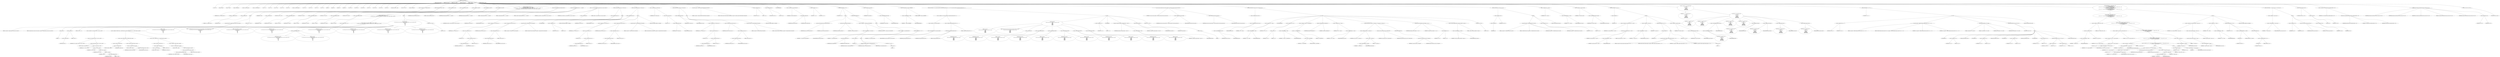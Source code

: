 digraph hostapd_notif_assoc {  
"1000131" [label = "(METHOD,hostapd_notif_assoc)" ]
"1000132" [label = "(PARAM,hostapd_data *hapd)" ]
"1000133" [label = "(PARAM,const u8 *addr)" ]
"1000134" [label = "(PARAM,const u8 *req_ies)" ]
"1000135" [label = "(PARAM,size_t req_ies_len)" ]
"1000136" [label = "(PARAM,int reassoc)" ]
"1000137" [label = "(BLOCK,,)" ]
"1000138" [label = "(LOCAL,v5: int)" ]
"1000139" [label = "(LOCAL,v6: sta_info *)" ]
"1000140" [label = "(LOCAL,v7: sta_info *)" ]
"1000141" [label = "(LOCAL,v8: hostapd_iface *)" ]
"1000142" [label = "(LOCAL,v9: wpa_state_machine *)" ]
"1000143" [label = "(LOCAL,v10: wpa_authenticator *)" ]
"1000144" [label = "(LOCAL,v11: int)" ]
"1000145" [label = "(LOCAL,v12: int)" ]
"1000146" [label = "(LOCAL,v13: bool)" ]
"1000147" [label = "(LOCAL,v14: u32)" ]
"1000148" [label = "(LOCAL,v15: int)" ]
"1000149" [label = "(LOCAL,v16: wpa_state_machine *)" ]
"1000150" [label = "(LOCAL,v19: u8 *)" ]
"1000151" [label = "(LOCAL,v20: u8 *)" ]
"1000152" [label = "(LOCAL,v21: int)" ]
"1000153" [label = "(LOCAL,v22: int)" ]
"1000154" [label = "(LOCAL,p: u8)" ]
"1000155" [label = "(LOCAL,pa: u8 *)" ]
"1000156" [label = "(LOCAL,pc: u8 *)" ]
"1000157" [label = "(LOCAL,pb: u8 *)" ]
"1000158" [label = "(LOCAL,ielen: u8)" ]
"1000159" [label = "(LOCAL,ielena: int)" ]
"1000160" [label = "(LOCAL,ielenb: int)" ]
"1000161" [label = "(LOCAL,res: u8)" ]
"1000162" [label = "(LOCAL,resa: char)" ]
"1000163" [label = "(LOCAL,resb: int)" ]
"1000164" [label = "(LOCAL,v33: u8)" ]
"1000165" [label = "(LOCAL,elems: ieee802_11_elems)" ]
"1000166" [label = "(LOCAL,buf: u8 [ 1064 ])" ]
"1000167" [label = "(LOCAL,v36: unsigned int)" ]
"1000168" [label = "(<operator>.assignment,v36 = __readgsdword(0x14u))" ]
"1000169" [label = "(IDENTIFIER,v36,v36 = __readgsdword(0x14u))" ]
"1000170" [label = "(__readgsdword,__readgsdword(0x14u))" ]
"1000171" [label = "(LITERAL,0x14u,__readgsdword(0x14u))" ]
"1000172" [label = "(CONTROL_STRUCTURE,if ( !addr ),if ( !addr ))" ]
"1000173" [label = "(<operator>.logicalNot,!addr)" ]
"1000174" [label = "(IDENTIFIER,addr,!addr)" ]
"1000175" [label = "(BLOCK,,)" ]
"1000176" [label = "(wpa_printf,wpa_printf(2, \"hostapd_notif_assoc: Skip event with no address\"))" ]
"1000177" [label = "(LITERAL,2,wpa_printf(2, \"hostapd_notif_assoc: Skip event with no address\"))" ]
"1000178" [label = "(LITERAL,\"hostapd_notif_assoc: Skip event with no address\",wpa_printf(2, \"hostapd_notif_assoc: Skip event with no address\"))" ]
"1000179" [label = "(RETURN,return -1;,return -1;)" ]
"1000180" [label = "(<operator>.minus,-1)" ]
"1000181" [label = "(LITERAL,1,-1)" ]
"1000182" [label = "(<operator>.assignment,p = *addr)" ]
"1000183" [label = "(IDENTIFIER,p,p = *addr)" ]
"1000184" [label = "(<operator>.indirection,*addr)" ]
"1000185" [label = "(IDENTIFIER,addr,p = *addr)" ]
"1000186" [label = "(<operator>.assignment,ielen = addr[2])" ]
"1000187" [label = "(IDENTIFIER,ielen,ielen = addr[2])" ]
"1000188" [label = "(<operator>.indirectIndexAccess,addr[2])" ]
"1000189" [label = "(IDENTIFIER,addr,ielen = addr[2])" ]
"1000190" [label = "(LITERAL,2,ielen = addr[2])" ]
"1000191" [label = "(<operator>.assignment,v5 = addr[3])" ]
"1000192" [label = "(IDENTIFIER,v5,v5 = addr[3])" ]
"1000193" [label = "(<operator>.indirectIndexAccess,addr[3])" ]
"1000194" [label = "(IDENTIFIER,addr,v5 = addr[3])" ]
"1000195" [label = "(LITERAL,3,v5 = addr[3])" ]
"1000196" [label = "(<operator>.assignment,res = addr[4])" ]
"1000197" [label = "(IDENTIFIER,res,res = addr[4])" ]
"1000198" [label = "(<operator>.indirectIndexAccess,addr[4])" ]
"1000199" [label = "(IDENTIFIER,addr,res = addr[4])" ]
"1000200" [label = "(LITERAL,4,res = addr[4])" ]
"1000201" [label = "(<operator>.assignment,v33 = addr[5])" ]
"1000202" [label = "(IDENTIFIER,v33,v33 = addr[5])" ]
"1000203" [label = "(<operator>.indirectIndexAccess,addr[5])" ]
"1000204" [label = "(IDENTIFIER,addr,v33 = addr[5])" ]
"1000205" [label = "(LITERAL,5,v33 = addr[5])" ]
"1000206" [label = "(CONTROL_STRUCTURE,if ( (*addr & 1) != 0\n    || !(v33 | (unsigned __int8)(res | v5 | ielen | p | addr[1]))\n    || *(_DWORD *)addr == *(_DWORD *)hapd->own_addr && *((_WORD *)addr + 2) == *(_WORD *)&hapd->own_addr[4] ),if ( (*addr & 1) != 0\n    || !(v33 | (unsigned __int8)(res | v5 | ielen | p | addr[1]))\n    || *(_DWORD *)addr == *(_DWORD *)hapd->own_addr && *((_WORD *)addr + 2) == *(_WORD *)&hapd->own_addr[4] ))" ]
"1000207" [label = "(<operator>.logicalOr,(*addr & 1) != 0\n    || !(v33 | (unsigned __int8)(res | v5 | ielen | p | addr[1]))\n    || *(_DWORD *)addr == *(_DWORD *)hapd->own_addr && *((_WORD *)addr + 2) == *(_WORD *)&hapd->own_addr[4])" ]
"1000208" [label = "(<operator>.notEquals,(*addr & 1) != 0)" ]
"1000209" [label = "(<operator>.and,*addr & 1)" ]
"1000210" [label = "(<operator>.indirection,*addr)" ]
"1000211" [label = "(IDENTIFIER,addr,*addr & 1)" ]
"1000212" [label = "(LITERAL,1,*addr & 1)" ]
"1000213" [label = "(LITERAL,0,(*addr & 1) != 0)" ]
"1000214" [label = "(<operator>.logicalOr,!(v33 | (unsigned __int8)(res | v5 | ielen | p | addr[1]))\n    || *(_DWORD *)addr == *(_DWORD *)hapd->own_addr && *((_WORD *)addr + 2) == *(_WORD *)&hapd->own_addr[4])" ]
"1000215" [label = "(<operator>.logicalNot,!(v33 | (unsigned __int8)(res | v5 | ielen | p | addr[1])))" ]
"1000216" [label = "(<operator>.or,v33 | (unsigned __int8)(res | v5 | ielen | p | addr[1]))" ]
"1000217" [label = "(IDENTIFIER,v33,v33 | (unsigned __int8)(res | v5 | ielen | p | addr[1]))" ]
"1000218" [label = "(<operator>.cast,(unsigned __int8)(res | v5 | ielen | p | addr[1]))" ]
"1000219" [label = "(UNKNOWN,unsigned __int8,unsigned __int8)" ]
"1000220" [label = "(<operator>.or,res | v5 | ielen | p | addr[1])" ]
"1000221" [label = "(IDENTIFIER,res,res | v5 | ielen | p | addr[1])" ]
"1000222" [label = "(<operator>.or,v5 | ielen | p | addr[1])" ]
"1000223" [label = "(IDENTIFIER,v5,v5 | ielen | p | addr[1])" ]
"1000224" [label = "(<operator>.or,ielen | p | addr[1])" ]
"1000225" [label = "(IDENTIFIER,ielen,ielen | p | addr[1])" ]
"1000226" [label = "(<operator>.or,p | addr[1])" ]
"1000227" [label = "(IDENTIFIER,p,p | addr[1])" ]
"1000228" [label = "(<operator>.indirectIndexAccess,addr[1])" ]
"1000229" [label = "(IDENTIFIER,addr,p | addr[1])" ]
"1000230" [label = "(LITERAL,1,p | addr[1])" ]
"1000231" [label = "(<operator>.logicalAnd,*(_DWORD *)addr == *(_DWORD *)hapd->own_addr && *((_WORD *)addr + 2) == *(_WORD *)&hapd->own_addr[4])" ]
"1000232" [label = "(<operator>.equals,*(_DWORD *)addr == *(_DWORD *)hapd->own_addr)" ]
"1000233" [label = "(<operator>.indirection,*(_DWORD *)addr)" ]
"1000234" [label = "(<operator>.cast,(_DWORD *)addr)" ]
"1000235" [label = "(UNKNOWN,_DWORD *,_DWORD *)" ]
"1000236" [label = "(IDENTIFIER,addr,(_DWORD *)addr)" ]
"1000237" [label = "(<operator>.indirection,*(_DWORD *)hapd->own_addr)" ]
"1000238" [label = "(<operator>.cast,(_DWORD *)hapd->own_addr)" ]
"1000239" [label = "(UNKNOWN,_DWORD *,_DWORD *)" ]
"1000240" [label = "(<operator>.indirectFieldAccess,hapd->own_addr)" ]
"1000241" [label = "(IDENTIFIER,hapd,(_DWORD *)hapd->own_addr)" ]
"1000242" [label = "(FIELD_IDENTIFIER,own_addr,own_addr)" ]
"1000243" [label = "(<operator>.equals,*((_WORD *)addr + 2) == *(_WORD *)&hapd->own_addr[4])" ]
"1000244" [label = "(<operator>.indirection,*((_WORD *)addr + 2))" ]
"1000245" [label = "(<operator>.addition,(_WORD *)addr + 2)" ]
"1000246" [label = "(<operator>.cast,(_WORD *)addr)" ]
"1000247" [label = "(UNKNOWN,_WORD *,_WORD *)" ]
"1000248" [label = "(IDENTIFIER,addr,(_WORD *)addr)" ]
"1000249" [label = "(LITERAL,2,(_WORD *)addr + 2)" ]
"1000250" [label = "(<operator>.indirection,*(_WORD *)&hapd->own_addr[4])" ]
"1000251" [label = "(<operator>.cast,(_WORD *)&hapd->own_addr[4])" ]
"1000252" [label = "(UNKNOWN,_WORD *,_WORD *)" ]
"1000253" [label = "(<operator>.addressOf,&hapd->own_addr[4])" ]
"1000254" [label = "(<operator>.indirectIndexAccess,hapd->own_addr[4])" ]
"1000255" [label = "(<operator>.indirectFieldAccess,hapd->own_addr)" ]
"1000256" [label = "(IDENTIFIER,hapd,(_WORD *)&hapd->own_addr[4])" ]
"1000257" [label = "(FIELD_IDENTIFIER,own_addr,own_addr)" ]
"1000258" [label = "(LITERAL,4,(_WORD *)&hapd->own_addr[4])" ]
"1000259" [label = "(BLOCK,,)" ]
"1000260" [label = "(wpa_printf,wpa_printf(\n      2,\n      \"%s: Invalid SA=%02x:%02x:%02x:%02x:%02x:%02x in received indication - ignore this indication silently\",\n      \"hostapd_notif_assoc\",\n      p,\n      addr[1],\n      ielen,\n      v5,\n      res,\n      v33))" ]
"1000261" [label = "(LITERAL,2,wpa_printf(\n      2,\n      \"%s: Invalid SA=%02x:%02x:%02x:%02x:%02x:%02x in received indication - ignore this indication silently\",\n      \"hostapd_notif_assoc\",\n      p,\n      addr[1],\n      ielen,\n      v5,\n      res,\n      v33))" ]
"1000262" [label = "(LITERAL,\"%s: Invalid SA=%02x:%02x:%02x:%02x:%02x:%02x in received indication - ignore this indication silently\",wpa_printf(\n      2,\n      \"%s: Invalid SA=%02x:%02x:%02x:%02x:%02x:%02x in received indication - ignore this indication silently\",\n      \"hostapd_notif_assoc\",\n      p,\n      addr[1],\n      ielen,\n      v5,\n      res,\n      v33))" ]
"1000263" [label = "(LITERAL,\"hostapd_notif_assoc\",wpa_printf(\n      2,\n      \"%s: Invalid SA=%02x:%02x:%02x:%02x:%02x:%02x in received indication - ignore this indication silently\",\n      \"hostapd_notif_assoc\",\n      p,\n      addr[1],\n      ielen,\n      v5,\n      res,\n      v33))" ]
"1000264" [label = "(IDENTIFIER,p,wpa_printf(\n      2,\n      \"%s: Invalid SA=%02x:%02x:%02x:%02x:%02x:%02x in received indication - ignore this indication silently\",\n      \"hostapd_notif_assoc\",\n      p,\n      addr[1],\n      ielen,\n      v5,\n      res,\n      v33))" ]
"1000265" [label = "(<operator>.indirectIndexAccess,addr[1])" ]
"1000266" [label = "(IDENTIFIER,addr,wpa_printf(\n      2,\n      \"%s: Invalid SA=%02x:%02x:%02x:%02x:%02x:%02x in received indication - ignore this indication silently\",\n      \"hostapd_notif_assoc\",\n      p,\n      addr[1],\n      ielen,\n      v5,\n      res,\n      v33))" ]
"1000267" [label = "(LITERAL,1,wpa_printf(\n      2,\n      \"%s: Invalid SA=%02x:%02x:%02x:%02x:%02x:%02x in received indication - ignore this indication silently\",\n      \"hostapd_notif_assoc\",\n      p,\n      addr[1],\n      ielen,\n      v5,\n      res,\n      v33))" ]
"1000268" [label = "(IDENTIFIER,ielen,wpa_printf(\n      2,\n      \"%s: Invalid SA=%02x:%02x:%02x:%02x:%02x:%02x in received indication - ignore this indication silently\",\n      \"hostapd_notif_assoc\",\n      p,\n      addr[1],\n      ielen,\n      v5,\n      res,\n      v33))" ]
"1000269" [label = "(IDENTIFIER,v5,wpa_printf(\n      2,\n      \"%s: Invalid SA=%02x:%02x:%02x:%02x:%02x:%02x in received indication - ignore this indication silently\",\n      \"hostapd_notif_assoc\",\n      p,\n      addr[1],\n      ielen,\n      v5,\n      res,\n      v33))" ]
"1000270" [label = "(IDENTIFIER,res,wpa_printf(\n      2,\n      \"%s: Invalid SA=%02x:%02x:%02x:%02x:%02x:%02x in received indication - ignore this indication silently\",\n      \"hostapd_notif_assoc\",\n      p,\n      addr[1],\n      ielen,\n      v5,\n      res,\n      v33))" ]
"1000271" [label = "(IDENTIFIER,v33,wpa_printf(\n      2,\n      \"%s: Invalid SA=%02x:%02x:%02x:%02x:%02x:%02x in received indication - ignore this indication silently\",\n      \"hostapd_notif_assoc\",\n      p,\n      addr[1],\n      ielen,\n      v5,\n      res,\n      v33))" ]
"1000272" [label = "(RETURN,return 0;,return 0;)" ]
"1000273" [label = "(LITERAL,0,return 0;)" ]
"1000274" [label = "(random_add_randomness,random_add_randomness(addr, 6u))" ]
"1000275" [label = "(IDENTIFIER,addr,random_add_randomness(addr, 6u))" ]
"1000276" [label = "(LITERAL,6u,random_add_randomness(addr, 6u))" ]
"1000277" [label = "(hostapd_logger,hostapd_logger(hapd, addr, 1u, 2, \"associated\"))" ]
"1000278" [label = "(IDENTIFIER,hapd,hostapd_logger(hapd, addr, 1u, 2, \"associated\"))" ]
"1000279" [label = "(IDENTIFIER,addr,hostapd_logger(hapd, addr, 1u, 2, \"associated\"))" ]
"1000280" [label = "(LITERAL,1u,hostapd_logger(hapd, addr, 1u, 2, \"associated\"))" ]
"1000281" [label = "(LITERAL,2,hostapd_logger(hapd, addr, 1u, 2, \"associated\"))" ]
"1000282" [label = "(LITERAL,\"associated\",hostapd_logger(hapd, addr, 1u, 2, \"associated\"))" ]
"1000283" [label = "(ieee802_11_parse_elems,ieee802_11_parse_elems(req_ies, req_ies_len, &elems, 0))" ]
"1000284" [label = "(IDENTIFIER,req_ies,ieee802_11_parse_elems(req_ies, req_ies_len, &elems, 0))" ]
"1000285" [label = "(IDENTIFIER,req_ies_len,ieee802_11_parse_elems(req_ies, req_ies_len, &elems, 0))" ]
"1000286" [label = "(<operator>.addressOf,&elems)" ]
"1000287" [label = "(IDENTIFIER,elems,ieee802_11_parse_elems(req_ies, req_ies_len, &elems, 0))" ]
"1000288" [label = "(LITERAL,0,ieee802_11_parse_elems(req_ies, req_ies_len, &elems, 0))" ]
"1000289" [label = "(CONTROL_STRUCTURE,if ( elems.wps_ie ),if ( elems.wps_ie ))" ]
"1000290" [label = "(<operator>.fieldAccess,elems.wps_ie)" ]
"1000291" [label = "(IDENTIFIER,elems,if ( elems.wps_ie ))" ]
"1000292" [label = "(FIELD_IDENTIFIER,wps_ie,wps_ie)" ]
"1000293" [label = "(BLOCK,,)" ]
"1000294" [label = "(<operator>.assignment,pa = (u8 *)(elems.wps_ie - 2))" ]
"1000295" [label = "(IDENTIFIER,pa,pa = (u8 *)(elems.wps_ie - 2))" ]
"1000296" [label = "(<operator>.cast,(u8 *)(elems.wps_ie - 2))" ]
"1000297" [label = "(UNKNOWN,u8 *,u8 *)" ]
"1000298" [label = "(<operator>.subtraction,elems.wps_ie - 2)" ]
"1000299" [label = "(<operator>.fieldAccess,elems.wps_ie)" ]
"1000300" [label = "(IDENTIFIER,elems,elems.wps_ie - 2)" ]
"1000301" [label = "(FIELD_IDENTIFIER,wps_ie,wps_ie)" ]
"1000302" [label = "(LITERAL,2,elems.wps_ie - 2)" ]
"1000303" [label = "(<operator>.assignment,ielena = elems.wps_ie_len + 2)" ]
"1000304" [label = "(IDENTIFIER,ielena,ielena = elems.wps_ie_len + 2)" ]
"1000305" [label = "(<operator>.addition,elems.wps_ie_len + 2)" ]
"1000306" [label = "(<operator>.fieldAccess,elems.wps_ie_len)" ]
"1000307" [label = "(IDENTIFIER,elems,elems.wps_ie_len + 2)" ]
"1000308" [label = "(FIELD_IDENTIFIER,wps_ie_len,wps_ie_len)" ]
"1000309" [label = "(LITERAL,2,elems.wps_ie_len + 2)" ]
"1000310" [label = "(wpa_printf,wpa_printf(2, \"STA included WPS IE in (Re)AssocReq\"))" ]
"1000311" [label = "(LITERAL,2,wpa_printf(2, \"STA included WPS IE in (Re)AssocReq\"))" ]
"1000312" [label = "(LITERAL,\"STA included WPS IE in (Re)AssocReq\",wpa_printf(2, \"STA included WPS IE in (Re)AssocReq\"))" ]
"1000313" [label = "(JUMP_TARGET,LABEL_7)" ]
"1000314" [label = "(<operator>.assignment,resa = 0)" ]
"1000315" [label = "(IDENTIFIER,resa,resa = 0)" ]
"1000316" [label = "(LITERAL,0,resa = 0)" ]
"1000317" [label = "(CONTROL_STRUCTURE,goto LABEL_8;,goto LABEL_8;)" ]
"1000318" [label = "(CONTROL_STRUCTURE,if ( elems.rsn_ie ),if ( elems.rsn_ie ))" ]
"1000319" [label = "(<operator>.fieldAccess,elems.rsn_ie)" ]
"1000320" [label = "(IDENTIFIER,elems,if ( elems.rsn_ie ))" ]
"1000321" [label = "(FIELD_IDENTIFIER,rsn_ie,rsn_ie)" ]
"1000322" [label = "(BLOCK,,)" ]
"1000323" [label = "(<operator>.assignment,pa = (u8 *)(elems.rsn_ie - 2))" ]
"1000324" [label = "(IDENTIFIER,pa,pa = (u8 *)(elems.rsn_ie - 2))" ]
"1000325" [label = "(<operator>.cast,(u8 *)(elems.rsn_ie - 2))" ]
"1000326" [label = "(UNKNOWN,u8 *,u8 *)" ]
"1000327" [label = "(<operator>.subtraction,elems.rsn_ie - 2)" ]
"1000328" [label = "(<operator>.fieldAccess,elems.rsn_ie)" ]
"1000329" [label = "(IDENTIFIER,elems,elems.rsn_ie - 2)" ]
"1000330" [label = "(FIELD_IDENTIFIER,rsn_ie,rsn_ie)" ]
"1000331" [label = "(LITERAL,2,elems.rsn_ie - 2)" ]
"1000332" [label = "(<operator>.assignment,ielena = elems.rsn_ie_len + 2)" ]
"1000333" [label = "(IDENTIFIER,ielena,ielena = elems.rsn_ie_len + 2)" ]
"1000334" [label = "(<operator>.addition,elems.rsn_ie_len + 2)" ]
"1000335" [label = "(<operator>.fieldAccess,elems.rsn_ie_len)" ]
"1000336" [label = "(IDENTIFIER,elems,elems.rsn_ie_len + 2)" ]
"1000337" [label = "(FIELD_IDENTIFIER,rsn_ie_len,rsn_ie_len)" ]
"1000338" [label = "(LITERAL,2,elems.rsn_ie_len + 2)" ]
"1000339" [label = "(wpa_printf,wpa_printf(2, \"STA included RSN IE in (Re)AssocReq\"))" ]
"1000340" [label = "(LITERAL,2,wpa_printf(2, \"STA included RSN IE in (Re)AssocReq\"))" ]
"1000341" [label = "(LITERAL,\"STA included RSN IE in (Re)AssocReq\",wpa_printf(2, \"STA included RSN IE in (Re)AssocReq\"))" ]
"1000342" [label = "(CONTROL_STRUCTURE,goto LABEL_7;,goto LABEL_7;)" ]
"1000343" [label = "(<operator>.assignment,pa = (u8 *)elems.wpa_ie)" ]
"1000344" [label = "(IDENTIFIER,pa,pa = (u8 *)elems.wpa_ie)" ]
"1000345" [label = "(<operator>.cast,(u8 *)elems.wpa_ie)" ]
"1000346" [label = "(UNKNOWN,u8 *,u8 *)" ]
"1000347" [label = "(<operator>.fieldAccess,elems.wpa_ie)" ]
"1000348" [label = "(IDENTIFIER,elems,(u8 *)elems.wpa_ie)" ]
"1000349" [label = "(FIELD_IDENTIFIER,wpa_ie,wpa_ie)" ]
"1000350" [label = "(CONTROL_STRUCTURE,if ( elems.wpa_ie ),if ( elems.wpa_ie ))" ]
"1000351" [label = "(<operator>.fieldAccess,elems.wpa_ie)" ]
"1000352" [label = "(IDENTIFIER,elems,if ( elems.wpa_ie ))" ]
"1000353" [label = "(FIELD_IDENTIFIER,wpa_ie,wpa_ie)" ]
"1000354" [label = "(BLOCK,,)" ]
"1000355" [label = "(<operator>.assignment,pa = (u8 *)(elems.wpa_ie - 2))" ]
"1000356" [label = "(IDENTIFIER,pa,pa = (u8 *)(elems.wpa_ie - 2))" ]
"1000357" [label = "(<operator>.cast,(u8 *)(elems.wpa_ie - 2))" ]
"1000358" [label = "(UNKNOWN,u8 *,u8 *)" ]
"1000359" [label = "(<operator>.subtraction,elems.wpa_ie - 2)" ]
"1000360" [label = "(<operator>.fieldAccess,elems.wpa_ie)" ]
"1000361" [label = "(IDENTIFIER,elems,elems.wpa_ie - 2)" ]
"1000362" [label = "(FIELD_IDENTIFIER,wpa_ie,wpa_ie)" ]
"1000363" [label = "(LITERAL,2,elems.wpa_ie - 2)" ]
"1000364" [label = "(<operator>.assignment,ielena = elems.wpa_ie_len + 2)" ]
"1000365" [label = "(IDENTIFIER,ielena,ielena = elems.wpa_ie_len + 2)" ]
"1000366" [label = "(<operator>.addition,elems.wpa_ie_len + 2)" ]
"1000367" [label = "(<operator>.fieldAccess,elems.wpa_ie_len)" ]
"1000368" [label = "(IDENTIFIER,elems,elems.wpa_ie_len + 2)" ]
"1000369" [label = "(FIELD_IDENTIFIER,wpa_ie_len,wpa_ie_len)" ]
"1000370" [label = "(LITERAL,2,elems.wpa_ie_len + 2)" ]
"1000371" [label = "(wpa_printf,wpa_printf(2, \"STA included WPA IE in (Re)AssocReq\"))" ]
"1000372" [label = "(LITERAL,2,wpa_printf(2, \"STA included WPA IE in (Re)AssocReq\"))" ]
"1000373" [label = "(LITERAL,\"STA included WPA IE in (Re)AssocReq\",wpa_printf(2, \"STA included WPA IE in (Re)AssocReq\"))" ]
"1000374" [label = "(CONTROL_STRUCTURE,goto LABEL_7;,goto LABEL_7;)" ]
"1000375" [label = "(wpa_printf,wpa_printf(2, \"STA did not include WPS/RSN/WPA IE in (Re)AssocReq\"))" ]
"1000376" [label = "(LITERAL,2,wpa_printf(2, \"STA did not include WPS/RSN/WPA IE in (Re)AssocReq\"))" ]
"1000377" [label = "(LITERAL,\"STA did not include WPS/RSN/WPA IE in (Re)AssocReq\",wpa_printf(2, \"STA did not include WPS/RSN/WPA IE in (Re)AssocReq\"))" ]
"1000378" [label = "(<operator>.assignment,resa = 1)" ]
"1000379" [label = "(IDENTIFIER,resa,resa = 1)" ]
"1000380" [label = "(LITERAL,1,resa = 1)" ]
"1000381" [label = "(<operator>.assignment,ielena = 0)" ]
"1000382" [label = "(IDENTIFIER,ielena,ielena = 0)" ]
"1000383" [label = "(LITERAL,0,ielena = 0)" ]
"1000384" [label = "(JUMP_TARGET,LABEL_8)" ]
"1000385" [label = "(<operator>.assignment,v6 = ap_get_sta(hapd, addr))" ]
"1000386" [label = "(IDENTIFIER,v6,v6 = ap_get_sta(hapd, addr))" ]
"1000387" [label = "(ap_get_sta,ap_get_sta(hapd, addr))" ]
"1000388" [label = "(IDENTIFIER,hapd,ap_get_sta(hapd, addr))" ]
"1000389" [label = "(IDENTIFIER,addr,ap_get_sta(hapd, addr))" ]
"1000390" [label = "(<operator>.assignment,v7 = v6)" ]
"1000391" [label = "(IDENTIFIER,v7,v7 = v6)" ]
"1000392" [label = "(IDENTIFIER,v6,v7 = v6)" ]
"1000393" [label = "(CONTROL_STRUCTURE,if ( v6 ),if ( v6 ))" ]
"1000394" [label = "(IDENTIFIER,v6,if ( v6 ))" ]
"1000395" [label = "(BLOCK,,)" ]
"1000396" [label = "(ap_sta_no_session_timeout,ap_sta_no_session_timeout(hapd, v6))" ]
"1000397" [label = "(IDENTIFIER,hapd,ap_sta_no_session_timeout(hapd, v6))" ]
"1000398" [label = "(IDENTIFIER,v6,ap_sta_no_session_timeout(hapd, v6))" ]
"1000399" [label = "(accounting_sta_stop,accounting_sta_stop(hapd, v7))" ]
"1000400" [label = "(IDENTIFIER,hapd,accounting_sta_stop(hapd, v7))" ]
"1000401" [label = "(IDENTIFIER,v7,accounting_sta_stop(hapd, v7))" ]
"1000402" [label = "(<operator>.assignment,v7->timeout_next = STA_NULLFUNC)" ]
"1000403" [label = "(<operator>.indirectFieldAccess,v7->timeout_next)" ]
"1000404" [label = "(IDENTIFIER,v7,v7->timeout_next = STA_NULLFUNC)" ]
"1000405" [label = "(FIELD_IDENTIFIER,timeout_next,timeout_next)" ]
"1000406" [label = "(IDENTIFIER,STA_NULLFUNC,v7->timeout_next = STA_NULLFUNC)" ]
"1000407" [label = "(CONTROL_STRUCTURE,else,else)" ]
"1000408" [label = "(BLOCK,,)" ]
"1000409" [label = "(<operator>.assignment,v7 = ap_sta_add(hapd, addr))" ]
"1000410" [label = "(IDENTIFIER,v7,v7 = ap_sta_add(hapd, addr))" ]
"1000411" [label = "(ap_sta_add,ap_sta_add(hapd, addr))" ]
"1000412" [label = "(IDENTIFIER,hapd,ap_sta_add(hapd, addr))" ]
"1000413" [label = "(IDENTIFIER,addr,ap_sta_add(hapd, addr))" ]
"1000414" [label = "(CONTROL_STRUCTURE,if ( !v7 ),if ( !v7 ))" ]
"1000415" [label = "(<operator>.logicalNot,!v7)" ]
"1000416" [label = "(IDENTIFIER,v7,!v7)" ]
"1000417" [label = "(BLOCK,,)" ]
"1000418" [label = "(hostapd_drv_sta_disassoc,hostapd_drv_sta_disassoc(hapd, addr, 5))" ]
"1000419" [label = "(IDENTIFIER,hapd,hostapd_drv_sta_disassoc(hapd, addr, 5))" ]
"1000420" [label = "(IDENTIFIER,addr,hostapd_drv_sta_disassoc(hapd, addr, 5))" ]
"1000421" [label = "(LITERAL,5,hostapd_drv_sta_disassoc(hapd, addr, 5))" ]
"1000422" [label = "(RETURN,return -1;,return -1;)" ]
"1000423" [label = "(<operator>.minus,-1)" ]
"1000424" [label = "(LITERAL,1,-1)" ]
"1000425" [label = "(<operator>.assignment,v8 = hapd->iface)" ]
"1000426" [label = "(IDENTIFIER,v8,v8 = hapd->iface)" ]
"1000427" [label = "(<operator>.indirectFieldAccess,hapd->iface)" ]
"1000428" [label = "(IDENTIFIER,hapd,v8 = hapd->iface)" ]
"1000429" [label = "(FIELD_IDENTIFIER,iface,iface)" ]
"1000430" [label = "(<operators>.assignmentAnd,v7->flags &= 0xFFFECFFF)" ]
"1000431" [label = "(<operator>.indirectFieldAccess,v7->flags)" ]
"1000432" [label = "(IDENTIFIER,v7,v7->flags &= 0xFFFECFFF)" ]
"1000433" [label = "(FIELD_IDENTIFIER,flags,flags)" ]
"1000434" [label = "(LITERAL,0xFFFECFFF,v7->flags &= 0xFFFECFFF)" ]
"1000435" [label = "(CONTROL_STRUCTURE,if ( !v8->drv_max_acl_mac_addrs && hostapd_check_acl(hapd, addr, 0) != 1 ),if ( !v8->drv_max_acl_mac_addrs && hostapd_check_acl(hapd, addr, 0) != 1 ))" ]
"1000436" [label = "(<operator>.logicalAnd,!v8->drv_max_acl_mac_addrs && hostapd_check_acl(hapd, addr, 0) != 1)" ]
"1000437" [label = "(<operator>.logicalNot,!v8->drv_max_acl_mac_addrs)" ]
"1000438" [label = "(<operator>.indirectFieldAccess,v8->drv_max_acl_mac_addrs)" ]
"1000439" [label = "(IDENTIFIER,v8,!v8->drv_max_acl_mac_addrs)" ]
"1000440" [label = "(FIELD_IDENTIFIER,drv_max_acl_mac_addrs,drv_max_acl_mac_addrs)" ]
"1000441" [label = "(<operator>.notEquals,hostapd_check_acl(hapd, addr, 0) != 1)" ]
"1000442" [label = "(hostapd_check_acl,hostapd_check_acl(hapd, addr, 0))" ]
"1000443" [label = "(IDENTIFIER,hapd,hostapd_check_acl(hapd, addr, 0))" ]
"1000444" [label = "(IDENTIFIER,addr,hostapd_check_acl(hapd, addr, 0))" ]
"1000445" [label = "(LITERAL,0,hostapd_check_acl(hapd, addr, 0))" ]
"1000446" [label = "(LITERAL,1,hostapd_check_acl(hapd, addr, 0) != 1)" ]
"1000447" [label = "(BLOCK,,)" ]
"1000448" [label = "(wpa_printf,wpa_printf(\n      3,\n      \"STA %02x:%02x:%02x:%02x:%02x:%02x not allowed to connect\",\n      *addr,\n      addr[1],\n      addr[2],\n      addr[3],\n      addr[4],\n      addr[5]))" ]
"1000449" [label = "(LITERAL,3,wpa_printf(\n      3,\n      \"STA %02x:%02x:%02x:%02x:%02x:%02x not allowed to connect\",\n      *addr,\n      addr[1],\n      addr[2],\n      addr[3],\n      addr[4],\n      addr[5]))" ]
"1000450" [label = "(LITERAL,\"STA %02x:%02x:%02x:%02x:%02x:%02x not allowed to connect\",wpa_printf(\n      3,\n      \"STA %02x:%02x:%02x:%02x:%02x:%02x not allowed to connect\",\n      *addr,\n      addr[1],\n      addr[2],\n      addr[3],\n      addr[4],\n      addr[5]))" ]
"1000451" [label = "(<operator>.indirection,*addr)" ]
"1000452" [label = "(IDENTIFIER,addr,wpa_printf(\n      3,\n      \"STA %02x:%02x:%02x:%02x:%02x:%02x not allowed to connect\",\n      *addr,\n      addr[1],\n      addr[2],\n      addr[3],\n      addr[4],\n      addr[5]))" ]
"1000453" [label = "(<operator>.indirectIndexAccess,addr[1])" ]
"1000454" [label = "(IDENTIFIER,addr,wpa_printf(\n      3,\n      \"STA %02x:%02x:%02x:%02x:%02x:%02x not allowed to connect\",\n      *addr,\n      addr[1],\n      addr[2],\n      addr[3],\n      addr[4],\n      addr[5]))" ]
"1000455" [label = "(LITERAL,1,wpa_printf(\n      3,\n      \"STA %02x:%02x:%02x:%02x:%02x:%02x not allowed to connect\",\n      *addr,\n      addr[1],\n      addr[2],\n      addr[3],\n      addr[4],\n      addr[5]))" ]
"1000456" [label = "(<operator>.indirectIndexAccess,addr[2])" ]
"1000457" [label = "(IDENTIFIER,addr,wpa_printf(\n      3,\n      \"STA %02x:%02x:%02x:%02x:%02x:%02x not allowed to connect\",\n      *addr,\n      addr[1],\n      addr[2],\n      addr[3],\n      addr[4],\n      addr[5]))" ]
"1000458" [label = "(LITERAL,2,wpa_printf(\n      3,\n      \"STA %02x:%02x:%02x:%02x:%02x:%02x not allowed to connect\",\n      *addr,\n      addr[1],\n      addr[2],\n      addr[3],\n      addr[4],\n      addr[5]))" ]
"1000459" [label = "(<operator>.indirectIndexAccess,addr[3])" ]
"1000460" [label = "(IDENTIFIER,addr,wpa_printf(\n      3,\n      \"STA %02x:%02x:%02x:%02x:%02x:%02x not allowed to connect\",\n      *addr,\n      addr[1],\n      addr[2],\n      addr[3],\n      addr[4],\n      addr[5]))" ]
"1000461" [label = "(LITERAL,3,wpa_printf(\n      3,\n      \"STA %02x:%02x:%02x:%02x:%02x:%02x not allowed to connect\",\n      *addr,\n      addr[1],\n      addr[2],\n      addr[3],\n      addr[4],\n      addr[5]))" ]
"1000462" [label = "(<operator>.indirectIndexAccess,addr[4])" ]
"1000463" [label = "(IDENTIFIER,addr,wpa_printf(\n      3,\n      \"STA %02x:%02x:%02x:%02x:%02x:%02x not allowed to connect\",\n      *addr,\n      addr[1],\n      addr[2],\n      addr[3],\n      addr[4],\n      addr[5]))" ]
"1000464" [label = "(LITERAL,4,wpa_printf(\n      3,\n      \"STA %02x:%02x:%02x:%02x:%02x:%02x not allowed to connect\",\n      *addr,\n      addr[1],\n      addr[2],\n      addr[3],\n      addr[4],\n      addr[5]))" ]
"1000465" [label = "(<operator>.indirectIndexAccess,addr[5])" ]
"1000466" [label = "(IDENTIFIER,addr,wpa_printf(\n      3,\n      \"STA %02x:%02x:%02x:%02x:%02x:%02x not allowed to connect\",\n      *addr,\n      addr[1],\n      addr[2],\n      addr[3],\n      addr[4],\n      addr[5]))" ]
"1000467" [label = "(LITERAL,5,wpa_printf(\n      3,\n      \"STA %02x:%02x:%02x:%02x:%02x:%02x not allowed to connect\",\n      *addr,\n      addr[1],\n      addr[2],\n      addr[3],\n      addr[4],\n      addr[5]))" ]
"1000468" [label = "(<operator>.assignment,v22 = 1)" ]
"1000469" [label = "(IDENTIFIER,v22,v22 = 1)" ]
"1000470" [label = "(LITERAL,1,v22 = 1)" ]
"1000471" [label = "(JUMP_TARGET,fail)" ]
"1000472" [label = "(hostapd_drv_sta_disassoc,hostapd_drv_sta_disassoc(hapd, v7->addr, v22))" ]
"1000473" [label = "(IDENTIFIER,hapd,hostapd_drv_sta_disassoc(hapd, v7->addr, v22))" ]
"1000474" [label = "(<operator>.indirectFieldAccess,v7->addr)" ]
"1000475" [label = "(IDENTIFIER,v7,hostapd_drv_sta_disassoc(hapd, v7->addr, v22))" ]
"1000476" [label = "(FIELD_IDENTIFIER,addr,addr)" ]
"1000477" [label = "(IDENTIFIER,v22,hostapd_drv_sta_disassoc(hapd, v7->addr, v22))" ]
"1000478" [label = "(ap_free_sta,ap_free_sta(hapd, v7))" ]
"1000479" [label = "(IDENTIFIER,hapd,ap_free_sta(hapd, v7))" ]
"1000480" [label = "(IDENTIFIER,v7,ap_free_sta(hapd, v7))" ]
"1000481" [label = "(RETURN,return -1;,return -1;)" ]
"1000482" [label = "(<operator>.minus,-1)" ]
"1000483" [label = "(LITERAL,1,-1)" ]
"1000484" [label = "(ap_copy_sta_supp_op_classes,ap_copy_sta_supp_op_classes(v7, elems.supp_op_classes, elems.supp_op_classes_len))" ]
"1000485" [label = "(IDENTIFIER,v7,ap_copy_sta_supp_op_classes(v7, elems.supp_op_classes, elems.supp_op_classes_len))" ]
"1000486" [label = "(<operator>.fieldAccess,elems.supp_op_classes)" ]
"1000487" [label = "(IDENTIFIER,elems,ap_copy_sta_supp_op_classes(v7, elems.supp_op_classes, elems.supp_op_classes_len))" ]
"1000488" [label = "(FIELD_IDENTIFIER,supp_op_classes,supp_op_classes)" ]
"1000489" [label = "(<operator>.fieldAccess,elems.supp_op_classes_len)" ]
"1000490" [label = "(IDENTIFIER,elems,ap_copy_sta_supp_op_classes(v7, elems.supp_op_classes, elems.supp_op_classes_len))" ]
"1000491" [label = "(FIELD_IDENTIFIER,supp_op_classes_len,supp_op_classes_len)" ]
"1000492" [label = "(CONTROL_STRUCTURE,if ( !hapd->conf->wpa ),if ( !hapd->conf->wpa ))" ]
"1000493" [label = "(<operator>.logicalNot,!hapd->conf->wpa)" ]
"1000494" [label = "(<operator>.indirectFieldAccess,hapd->conf->wpa)" ]
"1000495" [label = "(<operator>.indirectFieldAccess,hapd->conf)" ]
"1000496" [label = "(IDENTIFIER,hapd,!hapd->conf->wpa)" ]
"1000497" [label = "(FIELD_IDENTIFIER,conf,conf)" ]
"1000498" [label = "(FIELD_IDENTIFIER,wpa,wpa)" ]
"1000499" [label = "(BLOCK,,)" ]
"1000500" [label = "(<operator>.assignment,v14 = v7->flags)" ]
"1000501" [label = "(IDENTIFIER,v14,v14 = v7->flags)" ]
"1000502" [label = "(<operator>.indirectFieldAccess,v7->flags)" ]
"1000503" [label = "(IDENTIFIER,v7,v14 = v7->flags)" ]
"1000504" [label = "(FIELD_IDENTIFIER,flags,flags)" ]
"1000505" [label = "(JUMP_TARGET,LABEL_20)" ]
"1000506" [label = "(<operator>.assignment,v15 = v14 & 2)" ]
"1000507" [label = "(IDENTIFIER,v15,v15 = v14 & 2)" ]
"1000508" [label = "(<operator>.and,v14 & 2)" ]
"1000509" [label = "(IDENTIFIER,v14,v14 & 2)" ]
"1000510" [label = "(LITERAL,2,v14 & 2)" ]
"1000511" [label = "(<operator>.assignment,v7->flags = v14 & 0xFFF7FFFF | 3)" ]
"1000512" [label = "(<operator>.indirectFieldAccess,v7->flags)" ]
"1000513" [label = "(IDENTIFIER,v7,v7->flags = v14 & 0xFFF7FFFF | 3)" ]
"1000514" [label = "(FIELD_IDENTIFIER,flags,flags)" ]
"1000515" [label = "(<operator>.or,v14 & 0xFFF7FFFF | 3)" ]
"1000516" [label = "(<operator>.and,v14 & 0xFFF7FFFF)" ]
"1000517" [label = "(IDENTIFIER,v14,v14 & 0xFFF7FFFF)" ]
"1000518" [label = "(LITERAL,0xFFF7FFFF,v14 & 0xFFF7FFFF)" ]
"1000519" [label = "(LITERAL,3,v14 & 0xFFF7FFFF | 3)" ]
"1000520" [label = "(hostapd_set_sta_flags,hostapd_set_sta_flags(hapd, v7))" ]
"1000521" [label = "(IDENTIFIER,hapd,hostapd_set_sta_flags(hapd, v7))" ]
"1000522" [label = "(IDENTIFIER,v7,hostapd_set_sta_flags(hapd, v7))" ]
"1000523" [label = "(<operator>.assignment,v16 = v7->wpa_sm)" ]
"1000524" [label = "(IDENTIFIER,v16,v16 = v7->wpa_sm)" ]
"1000525" [label = "(<operator>.indirectFieldAccess,v7->wpa_sm)" ]
"1000526" [label = "(IDENTIFIER,v7,v16 = v7->wpa_sm)" ]
"1000527" [label = "(FIELD_IDENTIFIER,wpa_sm,wpa_sm)" ]
"1000528" [label = "(CONTROL_STRUCTURE,if ( reassoc && v7->auth_alg == 2 ),if ( reassoc && v7->auth_alg == 2 ))" ]
"1000529" [label = "(<operator>.logicalAnd,reassoc && v7->auth_alg == 2)" ]
"1000530" [label = "(IDENTIFIER,reassoc,reassoc && v7->auth_alg == 2)" ]
"1000531" [label = "(<operator>.equals,v7->auth_alg == 2)" ]
"1000532" [label = "(<operator>.indirectFieldAccess,v7->auth_alg)" ]
"1000533" [label = "(IDENTIFIER,v7,v7->auth_alg == 2)" ]
"1000534" [label = "(FIELD_IDENTIFIER,auth_alg,auth_alg)" ]
"1000535" [label = "(LITERAL,2,v7->auth_alg == 2)" ]
"1000536" [label = "(wpa_auth_sm_event,wpa_auth_sm_event(v16, WPA_ASSOC_FT))" ]
"1000537" [label = "(IDENTIFIER,v16,wpa_auth_sm_event(v16, WPA_ASSOC_FT))" ]
"1000538" [label = "(IDENTIFIER,WPA_ASSOC_FT,wpa_auth_sm_event(v16, WPA_ASSOC_FT))" ]
"1000539" [label = "(CONTROL_STRUCTURE,else,else)" ]
"1000540" [label = "(wpa_auth_sm_event,wpa_auth_sm_event(v16, WPA_ASSOC))" ]
"1000541" [label = "(IDENTIFIER,v16,wpa_auth_sm_event(v16, WPA_ASSOC))" ]
"1000542" [label = "(IDENTIFIER,WPA_ASSOC,wpa_auth_sm_event(v16, WPA_ASSOC))" ]
"1000543" [label = "(hostapd_new_assoc_sta,hostapd_new_assoc_sta(hapd, v7, v15 != 0))" ]
"1000544" [label = "(IDENTIFIER,hapd,hostapd_new_assoc_sta(hapd, v7, v15 != 0))" ]
"1000545" [label = "(IDENTIFIER,v7,hostapd_new_assoc_sta(hapd, v7, v15 != 0))" ]
"1000546" [label = "(<operator>.notEquals,v15 != 0)" ]
"1000547" [label = "(IDENTIFIER,v15,v15 != 0)" ]
"1000548" [label = "(LITERAL,0,v15 != 0)" ]
"1000549" [label = "(ieee802_1x_notify_port_enabled,ieee802_1x_notify_port_enabled(v7->eapol_sm, 1))" ]
"1000550" [label = "(<operator>.indirectFieldAccess,v7->eapol_sm)" ]
"1000551" [label = "(IDENTIFIER,v7,ieee802_1x_notify_port_enabled(v7->eapol_sm, 1))" ]
"1000552" [label = "(FIELD_IDENTIFIER,eapol_sm,eapol_sm)" ]
"1000553" [label = "(LITERAL,1,ieee802_1x_notify_port_enabled(v7->eapol_sm, 1))" ]
"1000554" [label = "(RETURN,return 0;,return 0;)" ]
"1000555" [label = "(LITERAL,0,return 0;)" ]
"1000556" [label = "(CONTROL_STRUCTURE,if ( !pa || resa ),if ( !pa || resa ))" ]
"1000557" [label = "(<operator>.logicalOr,!pa || resa)" ]
"1000558" [label = "(<operator>.logicalNot,!pa)" ]
"1000559" [label = "(IDENTIFIER,pa,!pa)" ]
"1000560" [label = "(IDENTIFIER,resa,!pa || resa)" ]
"1000561" [label = "(BLOCK,,)" ]
"1000562" [label = "(wpa_printf,wpa_printf(2, \"No WPA/RSN IE from STA\", addr, addr))" ]
"1000563" [label = "(LITERAL,2,wpa_printf(2, \"No WPA/RSN IE from STA\", addr, addr))" ]
"1000564" [label = "(LITERAL,\"No WPA/RSN IE from STA\",wpa_printf(2, \"No WPA/RSN IE from STA\", addr, addr))" ]
"1000565" [label = "(IDENTIFIER,addr,wpa_printf(2, \"No WPA/RSN IE from STA\", addr, addr))" ]
"1000566" [label = "(IDENTIFIER,addr,wpa_printf(2, \"No WPA/RSN IE from STA\", addr, addr))" ]
"1000567" [label = "(<operator>.assignment,v22 = 13)" ]
"1000568" [label = "(IDENTIFIER,v22,v22 = 13)" ]
"1000569" [label = "(LITERAL,13,v22 = 13)" ]
"1000570" [label = "(CONTROL_STRUCTURE,goto fail;,goto fail;)" ]
"1000571" [label = "(<operator>.assignment,v9 = v7->wpa_sm)" ]
"1000572" [label = "(IDENTIFIER,v9,v9 = v7->wpa_sm)" ]
"1000573" [label = "(<operator>.indirectFieldAccess,v7->wpa_sm)" ]
"1000574" [label = "(IDENTIFIER,v7,v9 = v7->wpa_sm)" ]
"1000575" [label = "(FIELD_IDENTIFIER,wpa_sm,wpa_sm)" ]
"1000576" [label = "(<operator>.assignment,v10 = hapd->wpa_auth)" ]
"1000577" [label = "(IDENTIFIER,v10,v10 = hapd->wpa_auth)" ]
"1000578" [label = "(<operator>.indirectFieldAccess,hapd->wpa_auth)" ]
"1000579" [label = "(IDENTIFIER,hapd,v10 = hapd->wpa_auth)" ]
"1000580" [label = "(FIELD_IDENTIFIER,wpa_auth,wpa_auth)" ]
"1000581" [label = "(CONTROL_STRUCTURE,if ( !v9 ),if ( !v9 ))" ]
"1000582" [label = "(<operator>.logicalNot,!v9)" ]
"1000583" [label = "(IDENTIFIER,v9,!v9)" ]
"1000584" [label = "(BLOCK,,)" ]
"1000585" [label = "(<operator>.assignment,v9 = wpa_auth_sta_init(v10, v7->addr, 0))" ]
"1000586" [label = "(IDENTIFIER,v9,v9 = wpa_auth_sta_init(v10, v7->addr, 0))" ]
"1000587" [label = "(wpa_auth_sta_init,wpa_auth_sta_init(v10, v7->addr, 0))" ]
"1000588" [label = "(IDENTIFIER,v10,wpa_auth_sta_init(v10, v7->addr, 0))" ]
"1000589" [label = "(<operator>.indirectFieldAccess,v7->addr)" ]
"1000590" [label = "(IDENTIFIER,v7,wpa_auth_sta_init(v10, v7->addr, 0))" ]
"1000591" [label = "(FIELD_IDENTIFIER,addr,addr)" ]
"1000592" [label = "(LITERAL,0,wpa_auth_sta_init(v10, v7->addr, 0))" ]
"1000593" [label = "(<operator>.assignment,v7->wpa_sm = v9)" ]
"1000594" [label = "(<operator>.indirectFieldAccess,v7->wpa_sm)" ]
"1000595" [label = "(IDENTIFIER,v7,v7->wpa_sm = v9)" ]
"1000596" [label = "(FIELD_IDENTIFIER,wpa_sm,wpa_sm)" ]
"1000597" [label = "(IDENTIFIER,v9,v7->wpa_sm = v9)" ]
"1000598" [label = "(CONTROL_STRUCTURE,if ( !v9 ),if ( !v9 ))" ]
"1000599" [label = "(<operator>.logicalNot,!v9)" ]
"1000600" [label = "(IDENTIFIER,v9,!v9)" ]
"1000601" [label = "(BLOCK,,)" ]
"1000602" [label = "(wpa_printf,wpa_printf(5, \"Failed to initialize WPA state machine\", v21, v21))" ]
"1000603" [label = "(LITERAL,5,wpa_printf(5, \"Failed to initialize WPA state machine\", v21, v21))" ]
"1000604" [label = "(LITERAL,\"Failed to initialize WPA state machine\",wpa_printf(5, \"Failed to initialize WPA state machine\", v21, v21))" ]
"1000605" [label = "(IDENTIFIER,v21,wpa_printf(5, \"Failed to initialize WPA state machine\", v21, v21))" ]
"1000606" [label = "(IDENTIFIER,v21,wpa_printf(5, \"Failed to initialize WPA state machine\", v21, v21))" ]
"1000607" [label = "(RETURN,return -1;,return -1;)" ]
"1000608" [label = "(<operator>.minus,-1)" ]
"1000609" [label = "(LITERAL,1,-1)" ]
"1000610" [label = "(<operator>.assignment,v10 = hapd->wpa_auth)" ]
"1000611" [label = "(IDENTIFIER,v10,v10 = hapd->wpa_auth)" ]
"1000612" [label = "(<operator>.indirectFieldAccess,hapd->wpa_auth)" ]
"1000613" [label = "(IDENTIFIER,hapd,v10 = hapd->wpa_auth)" ]
"1000614" [label = "(FIELD_IDENTIFIER,wpa_auth,wpa_auth)" ]
"1000615" [label = "(<operator>.assignment,v11 = wpa_validate_wpa_ie(\n          v10,\n          v9,\n          hapd->iface->freq,\n          pa,\n          ielena,\n          elems.mdie,\n          elems.mdie_len,\n          elems.owe_dh,\n          elems.owe_dh_len))" ]
"1000616" [label = "(IDENTIFIER,v11,v11 = wpa_validate_wpa_ie(\n          v10,\n          v9,\n          hapd->iface->freq,\n          pa,\n          ielena,\n          elems.mdie,\n          elems.mdie_len,\n          elems.owe_dh,\n          elems.owe_dh_len))" ]
"1000617" [label = "(wpa_validate_wpa_ie,wpa_validate_wpa_ie(\n          v10,\n          v9,\n          hapd->iface->freq,\n          pa,\n          ielena,\n          elems.mdie,\n          elems.mdie_len,\n          elems.owe_dh,\n          elems.owe_dh_len))" ]
"1000618" [label = "(IDENTIFIER,v10,wpa_validate_wpa_ie(\n          v10,\n          v9,\n          hapd->iface->freq,\n          pa,\n          ielena,\n          elems.mdie,\n          elems.mdie_len,\n          elems.owe_dh,\n          elems.owe_dh_len))" ]
"1000619" [label = "(IDENTIFIER,v9,wpa_validate_wpa_ie(\n          v10,\n          v9,\n          hapd->iface->freq,\n          pa,\n          ielena,\n          elems.mdie,\n          elems.mdie_len,\n          elems.owe_dh,\n          elems.owe_dh_len))" ]
"1000620" [label = "(<operator>.indirectFieldAccess,hapd->iface->freq)" ]
"1000621" [label = "(<operator>.indirectFieldAccess,hapd->iface)" ]
"1000622" [label = "(IDENTIFIER,hapd,wpa_validate_wpa_ie(\n          v10,\n          v9,\n          hapd->iface->freq,\n          pa,\n          ielena,\n          elems.mdie,\n          elems.mdie_len,\n          elems.owe_dh,\n          elems.owe_dh_len))" ]
"1000623" [label = "(FIELD_IDENTIFIER,iface,iface)" ]
"1000624" [label = "(FIELD_IDENTIFIER,freq,freq)" ]
"1000625" [label = "(IDENTIFIER,pa,wpa_validate_wpa_ie(\n          v10,\n          v9,\n          hapd->iface->freq,\n          pa,\n          ielena,\n          elems.mdie,\n          elems.mdie_len,\n          elems.owe_dh,\n          elems.owe_dh_len))" ]
"1000626" [label = "(IDENTIFIER,ielena,wpa_validate_wpa_ie(\n          v10,\n          v9,\n          hapd->iface->freq,\n          pa,\n          ielena,\n          elems.mdie,\n          elems.mdie_len,\n          elems.owe_dh,\n          elems.owe_dh_len))" ]
"1000627" [label = "(<operator>.fieldAccess,elems.mdie)" ]
"1000628" [label = "(IDENTIFIER,elems,wpa_validate_wpa_ie(\n          v10,\n          v9,\n          hapd->iface->freq,\n          pa,\n          ielena,\n          elems.mdie,\n          elems.mdie_len,\n          elems.owe_dh,\n          elems.owe_dh_len))" ]
"1000629" [label = "(FIELD_IDENTIFIER,mdie,mdie)" ]
"1000630" [label = "(<operator>.fieldAccess,elems.mdie_len)" ]
"1000631" [label = "(IDENTIFIER,elems,wpa_validate_wpa_ie(\n          v10,\n          v9,\n          hapd->iface->freq,\n          pa,\n          ielena,\n          elems.mdie,\n          elems.mdie_len,\n          elems.owe_dh,\n          elems.owe_dh_len))" ]
"1000632" [label = "(FIELD_IDENTIFIER,mdie_len,mdie_len)" ]
"1000633" [label = "(<operator>.fieldAccess,elems.owe_dh)" ]
"1000634" [label = "(IDENTIFIER,elems,wpa_validate_wpa_ie(\n          v10,\n          v9,\n          hapd->iface->freq,\n          pa,\n          ielena,\n          elems.mdie,\n          elems.mdie_len,\n          elems.owe_dh,\n          elems.owe_dh_len))" ]
"1000635" [label = "(FIELD_IDENTIFIER,owe_dh,owe_dh)" ]
"1000636" [label = "(<operator>.fieldAccess,elems.owe_dh_len)" ]
"1000637" [label = "(IDENTIFIER,elems,wpa_validate_wpa_ie(\n          v10,\n          v9,\n          hapd->iface->freq,\n          pa,\n          ielena,\n          elems.mdie,\n          elems.mdie_len,\n          elems.owe_dh,\n          elems.owe_dh_len))" ]
"1000638" [label = "(FIELD_IDENTIFIER,owe_dh_len,owe_dh_len)" ]
"1000639" [label = "(CONTROL_STRUCTURE,if ( v11 ),if ( v11 ))" ]
"1000640" [label = "(IDENTIFIER,v11,if ( v11 ))" ]
"1000641" [label = "(BLOCK,,)" ]
"1000642" [label = "(<operator>.assignment,resb = v11)" ]
"1000643" [label = "(IDENTIFIER,resb,resb = v11)" ]
"1000644" [label = "(IDENTIFIER,v11,resb = v11)" ]
"1000645" [label = "(wpa_printf,wpa_printf(2, \"WPA/RSN information element rejected? (res %u)\", v11, v12))" ]
"1000646" [label = "(LITERAL,2,wpa_printf(2, \"WPA/RSN information element rejected? (res %u)\", v11, v12))" ]
"1000647" [label = "(LITERAL,\"WPA/RSN information element rejected? (res %u)\",wpa_printf(2, \"WPA/RSN information element rejected? (res %u)\", v11, v12))" ]
"1000648" [label = "(IDENTIFIER,v11,wpa_printf(2, \"WPA/RSN information element rejected? (res %u)\", v11, v12))" ]
"1000649" [label = "(IDENTIFIER,v12,wpa_printf(2, \"WPA/RSN information element rejected? (res %u)\", v11, v12))" ]
"1000650" [label = "(wpa_hexdump,wpa_hexdump(2, \"IE\", pa, ielena))" ]
"1000651" [label = "(LITERAL,2,wpa_hexdump(2, \"IE\", pa, ielena))" ]
"1000652" [label = "(LITERAL,\"IE\",wpa_hexdump(2, \"IE\", pa, ielena))" ]
"1000653" [label = "(IDENTIFIER,pa,wpa_hexdump(2, \"IE\", pa, ielena))" ]
"1000654" [label = "(IDENTIFIER,ielena,wpa_hexdump(2, \"IE\", pa, ielena))" ]
"1000655" [label = "(CONTROL_STRUCTURE,switch ( resb ),switch ( resb ))" ]
"1000656" [label = "(IDENTIFIER,resb,switch ( resb ))" ]
"1000657" [label = "(BLOCK,,)" ]
"1000658" [label = "(JUMP_TARGET,case 2)" ]
"1000659" [label = "(<operator>.assignment,v22 = 18)" ]
"1000660" [label = "(IDENTIFIER,v22,v22 = 18)" ]
"1000661" [label = "(LITERAL,18,v22 = 18)" ]
"1000662" [label = "(CONTROL_STRUCTURE,break;,break;)" ]
"1000663" [label = "(JUMP_TARGET,case 3)" ]
"1000664" [label = "(<operator>.assignment,v22 = 19)" ]
"1000665" [label = "(IDENTIFIER,v22,v22 = 19)" ]
"1000666" [label = "(LITERAL,19,v22 = 19)" ]
"1000667" [label = "(CONTROL_STRUCTURE,break;,break;)" ]
"1000668" [label = "(JUMP_TARGET,case 4)" ]
"1000669" [label = "(<operator>.assignment,v22 = 20)" ]
"1000670" [label = "(IDENTIFIER,v22,v22 = 20)" ]
"1000671" [label = "(LITERAL,20,v22 = 20)" ]
"1000672" [label = "(CONTROL_STRUCTURE,break;,break;)" ]
"1000673" [label = "(JUMP_TARGET,default)" ]
"1000674" [label = "(<operator>.assignment,v22 = 13)" ]
"1000675" [label = "(IDENTIFIER,v22,v22 = 13)" ]
"1000676" [label = "(LITERAL,13,v22 = 13)" ]
"1000677" [label = "(CONTROL_STRUCTURE,if ( resb == 8 ),if ( resb == 8 ))" ]
"1000678" [label = "(<operator>.equals,resb == 8)" ]
"1000679" [label = "(IDENTIFIER,resb,resb == 8)" ]
"1000680" [label = "(LITERAL,8,resb == 8)" ]
"1000681" [label = "(<operator>.assignment,v22 = 24)" ]
"1000682" [label = "(IDENTIFIER,v22,v22 = 24)" ]
"1000683" [label = "(LITERAL,24,v22 = 24)" ]
"1000684" [label = "(CONTROL_STRUCTURE,break;,break;)" ]
"1000685" [label = "(CONTROL_STRUCTURE,goto fail;,goto fail;)" ]
"1000686" [label = "(CONTROL_STRUCTURE,if ( (v7->flags & 0x402) != 1026\n    || (v19 = (u8 *)v7->sa_query_timed_out) != 0\n    || v7->sa_query_count > 0\n    && ((pb = (u8 *)v7->sa_query_timed_out, ap_check_sa_query_timeout(hapd, v7), (v7->flags & 0x402) != 1026)\n     || (v19 = pb, v7->sa_query_timed_out))\n    || v7->auth_alg == 2 ),if ( (v7->flags & 0x402) != 1026\n    || (v19 = (u8 *)v7->sa_query_timed_out) != 0\n    || v7->sa_query_count > 0\n    && ((pb = (u8 *)v7->sa_query_timed_out, ap_check_sa_query_timeout(hapd, v7), (v7->flags & 0x402) != 1026)\n     || (v19 = pb, v7->sa_query_timed_out))\n    || v7->auth_alg == 2 ))" ]
"1000687" [label = "(<operator>.logicalOr,(v7->flags & 0x402) != 1026\n    || (v19 = (u8 *)v7->sa_query_timed_out) != 0\n    || v7->sa_query_count > 0\n    && ((pb = (u8 *)v7->sa_query_timed_out, ap_check_sa_query_timeout(hapd, v7), (v7->flags & 0x402) != 1026)\n     || (v19 = pb, v7->sa_query_timed_out))\n    || v7->auth_alg == 2)" ]
"1000688" [label = "(<operator>.notEquals,(v7->flags & 0x402) != 1026)" ]
"1000689" [label = "(<operator>.and,v7->flags & 0x402)" ]
"1000690" [label = "(<operator>.indirectFieldAccess,v7->flags)" ]
"1000691" [label = "(IDENTIFIER,v7,v7->flags & 0x402)" ]
"1000692" [label = "(FIELD_IDENTIFIER,flags,flags)" ]
"1000693" [label = "(LITERAL,0x402,v7->flags & 0x402)" ]
"1000694" [label = "(LITERAL,1026,(v7->flags & 0x402) != 1026)" ]
"1000695" [label = "(<operator>.logicalOr,(v19 = (u8 *)v7->sa_query_timed_out) != 0\n    || v7->sa_query_count > 0\n    && ((pb = (u8 *)v7->sa_query_timed_out, ap_check_sa_query_timeout(hapd, v7), (v7->flags & 0x402) != 1026)\n     || (v19 = pb, v7->sa_query_timed_out))\n    || v7->auth_alg == 2)" ]
"1000696" [label = "(<operator>.notEquals,(v19 = (u8 *)v7->sa_query_timed_out) != 0)" ]
"1000697" [label = "(<operator>.assignment,v19 = (u8 *)v7->sa_query_timed_out)" ]
"1000698" [label = "(IDENTIFIER,v19,v19 = (u8 *)v7->sa_query_timed_out)" ]
"1000699" [label = "(<operator>.cast,(u8 *)v7->sa_query_timed_out)" ]
"1000700" [label = "(UNKNOWN,u8 *,u8 *)" ]
"1000701" [label = "(<operator>.indirectFieldAccess,v7->sa_query_timed_out)" ]
"1000702" [label = "(IDENTIFIER,v7,(u8 *)v7->sa_query_timed_out)" ]
"1000703" [label = "(FIELD_IDENTIFIER,sa_query_timed_out,sa_query_timed_out)" ]
"1000704" [label = "(LITERAL,0,(v19 = (u8 *)v7->sa_query_timed_out) != 0)" ]
"1000705" [label = "(<operator>.logicalOr,v7->sa_query_count > 0\n    && ((pb = (u8 *)v7->sa_query_timed_out, ap_check_sa_query_timeout(hapd, v7), (v7->flags & 0x402) != 1026)\n     || (v19 = pb, v7->sa_query_timed_out))\n    || v7->auth_alg == 2)" ]
"1000706" [label = "(<operator>.logicalAnd,v7->sa_query_count > 0\n    && ((pb = (u8 *)v7->sa_query_timed_out, ap_check_sa_query_timeout(hapd, v7), (v7->flags & 0x402) != 1026)\n     || (v19 = pb, v7->sa_query_timed_out)))" ]
"1000707" [label = "(<operator>.greaterThan,v7->sa_query_count > 0)" ]
"1000708" [label = "(<operator>.indirectFieldAccess,v7->sa_query_count)" ]
"1000709" [label = "(IDENTIFIER,v7,v7->sa_query_count > 0)" ]
"1000710" [label = "(FIELD_IDENTIFIER,sa_query_count,sa_query_count)" ]
"1000711" [label = "(LITERAL,0,v7->sa_query_count > 0)" ]
"1000712" [label = "(<operator>.logicalOr,(pb = (u8 *)v7->sa_query_timed_out, ap_check_sa_query_timeout(hapd, v7), (v7->flags & 0x402) != 1026)\n     || (v19 = pb, v7->sa_query_timed_out))" ]
"1000713" [label = "(BLOCK,,)" ]
"1000714" [label = "(<operator>.assignment,pb = (u8 *)v7->sa_query_timed_out)" ]
"1000715" [label = "(IDENTIFIER,pb,pb = (u8 *)v7->sa_query_timed_out)" ]
"1000716" [label = "(<operator>.cast,(u8 *)v7->sa_query_timed_out)" ]
"1000717" [label = "(UNKNOWN,u8 *,u8 *)" ]
"1000718" [label = "(<operator>.indirectFieldAccess,v7->sa_query_timed_out)" ]
"1000719" [label = "(IDENTIFIER,v7,(u8 *)v7->sa_query_timed_out)" ]
"1000720" [label = "(FIELD_IDENTIFIER,sa_query_timed_out,sa_query_timed_out)" ]
"1000721" [label = "(BLOCK,,)" ]
"1000722" [label = "(ap_check_sa_query_timeout,ap_check_sa_query_timeout(hapd, v7))" ]
"1000723" [label = "(IDENTIFIER,hapd,ap_check_sa_query_timeout(hapd, v7))" ]
"1000724" [label = "(IDENTIFIER,v7,ap_check_sa_query_timeout(hapd, v7))" ]
"1000725" [label = "(<operator>.notEquals,(v7->flags & 0x402) != 1026)" ]
"1000726" [label = "(<operator>.and,v7->flags & 0x402)" ]
"1000727" [label = "(<operator>.indirectFieldAccess,v7->flags)" ]
"1000728" [label = "(IDENTIFIER,v7,v7->flags & 0x402)" ]
"1000729" [label = "(FIELD_IDENTIFIER,flags,flags)" ]
"1000730" [label = "(LITERAL,0x402,v7->flags & 0x402)" ]
"1000731" [label = "(LITERAL,1026,(v7->flags & 0x402) != 1026)" ]
"1000732" [label = "(BLOCK,,)" ]
"1000733" [label = "(<operator>.assignment,v19 = pb)" ]
"1000734" [label = "(IDENTIFIER,v19,v19 = pb)" ]
"1000735" [label = "(IDENTIFIER,pb,v19 = pb)" ]
"1000736" [label = "(<operator>.indirectFieldAccess,v7->sa_query_timed_out)" ]
"1000737" [label = "(IDENTIFIER,v7,)" ]
"1000738" [label = "(FIELD_IDENTIFIER,sa_query_timed_out,sa_query_timed_out)" ]
"1000739" [label = "(<operator>.equals,v7->auth_alg == 2)" ]
"1000740" [label = "(<operator>.indirectFieldAccess,v7->auth_alg)" ]
"1000741" [label = "(IDENTIFIER,v7,v7->auth_alg == 2)" ]
"1000742" [label = "(FIELD_IDENTIFIER,auth_alg,auth_alg)" ]
"1000743" [label = "(LITERAL,2,v7->auth_alg == 2)" ]
"1000744" [label = "(BLOCK,,)" ]
"1000745" [label = "(<operator>.assignment,v13 = wpa_auth_uses_mfp(v7->wpa_sm) == 0)" ]
"1000746" [label = "(IDENTIFIER,v13,v13 = wpa_auth_uses_mfp(v7->wpa_sm) == 0)" ]
"1000747" [label = "(<operator>.equals,wpa_auth_uses_mfp(v7->wpa_sm) == 0)" ]
"1000748" [label = "(wpa_auth_uses_mfp,wpa_auth_uses_mfp(v7->wpa_sm))" ]
"1000749" [label = "(<operator>.indirectFieldAccess,v7->wpa_sm)" ]
"1000750" [label = "(IDENTIFIER,v7,wpa_auth_uses_mfp(v7->wpa_sm))" ]
"1000751" [label = "(FIELD_IDENTIFIER,wpa_sm,wpa_sm)" ]
"1000752" [label = "(LITERAL,0,wpa_auth_uses_mfp(v7->wpa_sm) == 0)" ]
"1000753" [label = "(<operator>.assignment,v14 = v7->flags)" ]
"1000754" [label = "(IDENTIFIER,v14,v14 = v7->flags)" ]
"1000755" [label = "(<operator>.indirectFieldAccess,v7->flags)" ]
"1000756" [label = "(IDENTIFIER,v7,v14 = v7->flags)" ]
"1000757" [label = "(FIELD_IDENTIFIER,flags,flags)" ]
"1000758" [label = "(CONTROL_STRUCTURE,if ( v13 ),if ( v13 ))" ]
"1000759" [label = "(IDENTIFIER,v13,if ( v13 ))" ]
"1000760" [label = "(<operators>.assignmentAnd,BYTE1(v14) &= 0xFBu)" ]
"1000761" [label = "(BYTE1,BYTE1(v14))" ]
"1000762" [label = "(IDENTIFIER,v14,BYTE1(v14))" ]
"1000763" [label = "(LITERAL,0xFBu,BYTE1(v14) &= 0xFBu)" ]
"1000764" [label = "(CONTROL_STRUCTURE,else,else)" ]
"1000765" [label = "(<operators>.assignmentOr,BYTE1(v14) |= 4u)" ]
"1000766" [label = "(BYTE1,BYTE1(v14))" ]
"1000767" [label = "(IDENTIFIER,v14,BYTE1(v14))" ]
"1000768" [label = "(LITERAL,4u,BYTE1(v14) |= 4u)" ]
"1000769" [label = "(CONTROL_STRUCTURE,goto LABEL_20;,goto LABEL_20;)" ]
"1000770" [label = "(CONTROL_STRUCTURE,if ( !v7->sa_query_count ),if ( !v7->sa_query_count ))" ]
"1000771" [label = "(<operator>.logicalNot,!v7->sa_query_count)" ]
"1000772" [label = "(<operator>.indirectFieldAccess,v7->sa_query_count)" ]
"1000773" [label = "(IDENTIFIER,v7,!v7->sa_query_count)" ]
"1000774" [label = "(FIELD_IDENTIFIER,sa_query_count,sa_query_count)" ]
"1000775" [label = "(BLOCK,,)" ]
"1000776" [label = "(<operator>.assignment,pc = v19)" ]
"1000777" [label = "(IDENTIFIER,pc,pc = v19)" ]
"1000778" [label = "(IDENTIFIER,v19,pc = v19)" ]
"1000779" [label = "(ap_sta_start_sa_query,ap_sta_start_sa_query(hapd, v7))" ]
"1000780" [label = "(IDENTIFIER,hapd,ap_sta_start_sa_query(hapd, v7))" ]
"1000781" [label = "(IDENTIFIER,v7,ap_sta_start_sa_query(hapd, v7))" ]
"1000782" [label = "(<operator>.assignment,v19 = pc)" ]
"1000783" [label = "(IDENTIFIER,v19,v19 = pc)" ]
"1000784" [label = "(IDENTIFIER,pc,v19 = pc)" ]
"1000785" [label = "(<operator>.assignment,ielenb = (int)v19)" ]
"1000786" [label = "(IDENTIFIER,ielenb,ielenb = (int)v19)" ]
"1000787" [label = "(<operator>.cast,(int)v19)" ]
"1000788" [label = "(UNKNOWN,int,int)" ]
"1000789" [label = "(IDENTIFIER,v19,(int)v19)" ]
"1000790" [label = "(<operator>.assignment,v20 = hostapd_eid_assoc_comeback_time(hapd, v7, buf))" ]
"1000791" [label = "(IDENTIFIER,v20,v20 = hostapd_eid_assoc_comeback_time(hapd, v7, buf))" ]
"1000792" [label = "(hostapd_eid_assoc_comeback_time,hostapd_eid_assoc_comeback_time(hapd, v7, buf))" ]
"1000793" [label = "(IDENTIFIER,hapd,hostapd_eid_assoc_comeback_time(hapd, v7, buf))" ]
"1000794" [label = "(IDENTIFIER,v7,hostapd_eid_assoc_comeback_time(hapd, v7, buf))" ]
"1000795" [label = "(IDENTIFIER,buf,hostapd_eid_assoc_comeback_time(hapd, v7, buf))" ]
"1000796" [label = "(hostapd_sta_assoc,hostapd_sta_assoc(hapd, addr, reassoc, 0x1Eu, buf, v20 - buf))" ]
"1000797" [label = "(IDENTIFIER,hapd,hostapd_sta_assoc(hapd, addr, reassoc, 0x1Eu, buf, v20 - buf))" ]
"1000798" [label = "(IDENTIFIER,addr,hostapd_sta_assoc(hapd, addr, reassoc, 0x1Eu, buf, v20 - buf))" ]
"1000799" [label = "(IDENTIFIER,reassoc,hostapd_sta_assoc(hapd, addr, reassoc, 0x1Eu, buf, v20 - buf))" ]
"1000800" [label = "(LITERAL,0x1Eu,hostapd_sta_assoc(hapd, addr, reassoc, 0x1Eu, buf, v20 - buf))" ]
"1000801" [label = "(IDENTIFIER,buf,hostapd_sta_assoc(hapd, addr, reassoc, 0x1Eu, buf, v20 - buf))" ]
"1000802" [label = "(<operator>.subtraction,v20 - buf)" ]
"1000803" [label = "(IDENTIFIER,v20,v20 - buf)" ]
"1000804" [label = "(IDENTIFIER,buf,v20 - buf)" ]
"1000805" [label = "(RETURN,return ielenb;,return ielenb;)" ]
"1000806" [label = "(IDENTIFIER,ielenb,return ielenb;)" ]
"1000807" [label = "(METHOD_RETURN,int __cdecl)" ]
  "1000131" -> "1000132" 
  "1000131" -> "1000133" 
  "1000131" -> "1000134" 
  "1000131" -> "1000135" 
  "1000131" -> "1000136" 
  "1000131" -> "1000137" 
  "1000131" -> "1000807" 
  "1000137" -> "1000138" 
  "1000137" -> "1000139" 
  "1000137" -> "1000140" 
  "1000137" -> "1000141" 
  "1000137" -> "1000142" 
  "1000137" -> "1000143" 
  "1000137" -> "1000144" 
  "1000137" -> "1000145" 
  "1000137" -> "1000146" 
  "1000137" -> "1000147" 
  "1000137" -> "1000148" 
  "1000137" -> "1000149" 
  "1000137" -> "1000150" 
  "1000137" -> "1000151" 
  "1000137" -> "1000152" 
  "1000137" -> "1000153" 
  "1000137" -> "1000154" 
  "1000137" -> "1000155" 
  "1000137" -> "1000156" 
  "1000137" -> "1000157" 
  "1000137" -> "1000158" 
  "1000137" -> "1000159" 
  "1000137" -> "1000160" 
  "1000137" -> "1000161" 
  "1000137" -> "1000162" 
  "1000137" -> "1000163" 
  "1000137" -> "1000164" 
  "1000137" -> "1000165" 
  "1000137" -> "1000166" 
  "1000137" -> "1000167" 
  "1000137" -> "1000168" 
  "1000137" -> "1000172" 
  "1000137" -> "1000182" 
  "1000137" -> "1000186" 
  "1000137" -> "1000191" 
  "1000137" -> "1000196" 
  "1000137" -> "1000201" 
  "1000137" -> "1000206" 
  "1000137" -> "1000274" 
  "1000137" -> "1000277" 
  "1000137" -> "1000283" 
  "1000137" -> "1000289" 
  "1000137" -> "1000318" 
  "1000137" -> "1000343" 
  "1000137" -> "1000350" 
  "1000137" -> "1000375" 
  "1000137" -> "1000378" 
  "1000137" -> "1000381" 
  "1000137" -> "1000384" 
  "1000137" -> "1000385" 
  "1000137" -> "1000390" 
  "1000137" -> "1000393" 
  "1000137" -> "1000425" 
  "1000137" -> "1000430" 
  "1000137" -> "1000435" 
  "1000137" -> "1000484" 
  "1000137" -> "1000492" 
  "1000137" -> "1000556" 
  "1000137" -> "1000571" 
  "1000137" -> "1000576" 
  "1000137" -> "1000581" 
  "1000137" -> "1000615" 
  "1000137" -> "1000639" 
  "1000137" -> "1000686" 
  "1000137" -> "1000770" 
  "1000137" -> "1000785" 
  "1000137" -> "1000790" 
  "1000137" -> "1000796" 
  "1000137" -> "1000805" 
  "1000168" -> "1000169" 
  "1000168" -> "1000170" 
  "1000170" -> "1000171" 
  "1000172" -> "1000173" 
  "1000172" -> "1000175" 
  "1000173" -> "1000174" 
  "1000175" -> "1000176" 
  "1000175" -> "1000179" 
  "1000176" -> "1000177" 
  "1000176" -> "1000178" 
  "1000179" -> "1000180" 
  "1000180" -> "1000181" 
  "1000182" -> "1000183" 
  "1000182" -> "1000184" 
  "1000184" -> "1000185" 
  "1000186" -> "1000187" 
  "1000186" -> "1000188" 
  "1000188" -> "1000189" 
  "1000188" -> "1000190" 
  "1000191" -> "1000192" 
  "1000191" -> "1000193" 
  "1000193" -> "1000194" 
  "1000193" -> "1000195" 
  "1000196" -> "1000197" 
  "1000196" -> "1000198" 
  "1000198" -> "1000199" 
  "1000198" -> "1000200" 
  "1000201" -> "1000202" 
  "1000201" -> "1000203" 
  "1000203" -> "1000204" 
  "1000203" -> "1000205" 
  "1000206" -> "1000207" 
  "1000206" -> "1000259" 
  "1000207" -> "1000208" 
  "1000207" -> "1000214" 
  "1000208" -> "1000209" 
  "1000208" -> "1000213" 
  "1000209" -> "1000210" 
  "1000209" -> "1000212" 
  "1000210" -> "1000211" 
  "1000214" -> "1000215" 
  "1000214" -> "1000231" 
  "1000215" -> "1000216" 
  "1000216" -> "1000217" 
  "1000216" -> "1000218" 
  "1000218" -> "1000219" 
  "1000218" -> "1000220" 
  "1000220" -> "1000221" 
  "1000220" -> "1000222" 
  "1000222" -> "1000223" 
  "1000222" -> "1000224" 
  "1000224" -> "1000225" 
  "1000224" -> "1000226" 
  "1000226" -> "1000227" 
  "1000226" -> "1000228" 
  "1000228" -> "1000229" 
  "1000228" -> "1000230" 
  "1000231" -> "1000232" 
  "1000231" -> "1000243" 
  "1000232" -> "1000233" 
  "1000232" -> "1000237" 
  "1000233" -> "1000234" 
  "1000234" -> "1000235" 
  "1000234" -> "1000236" 
  "1000237" -> "1000238" 
  "1000238" -> "1000239" 
  "1000238" -> "1000240" 
  "1000240" -> "1000241" 
  "1000240" -> "1000242" 
  "1000243" -> "1000244" 
  "1000243" -> "1000250" 
  "1000244" -> "1000245" 
  "1000245" -> "1000246" 
  "1000245" -> "1000249" 
  "1000246" -> "1000247" 
  "1000246" -> "1000248" 
  "1000250" -> "1000251" 
  "1000251" -> "1000252" 
  "1000251" -> "1000253" 
  "1000253" -> "1000254" 
  "1000254" -> "1000255" 
  "1000254" -> "1000258" 
  "1000255" -> "1000256" 
  "1000255" -> "1000257" 
  "1000259" -> "1000260" 
  "1000259" -> "1000272" 
  "1000260" -> "1000261" 
  "1000260" -> "1000262" 
  "1000260" -> "1000263" 
  "1000260" -> "1000264" 
  "1000260" -> "1000265" 
  "1000260" -> "1000268" 
  "1000260" -> "1000269" 
  "1000260" -> "1000270" 
  "1000260" -> "1000271" 
  "1000265" -> "1000266" 
  "1000265" -> "1000267" 
  "1000272" -> "1000273" 
  "1000274" -> "1000275" 
  "1000274" -> "1000276" 
  "1000277" -> "1000278" 
  "1000277" -> "1000279" 
  "1000277" -> "1000280" 
  "1000277" -> "1000281" 
  "1000277" -> "1000282" 
  "1000283" -> "1000284" 
  "1000283" -> "1000285" 
  "1000283" -> "1000286" 
  "1000283" -> "1000288" 
  "1000286" -> "1000287" 
  "1000289" -> "1000290" 
  "1000289" -> "1000293" 
  "1000290" -> "1000291" 
  "1000290" -> "1000292" 
  "1000293" -> "1000294" 
  "1000293" -> "1000303" 
  "1000293" -> "1000310" 
  "1000293" -> "1000313" 
  "1000293" -> "1000314" 
  "1000293" -> "1000317" 
  "1000294" -> "1000295" 
  "1000294" -> "1000296" 
  "1000296" -> "1000297" 
  "1000296" -> "1000298" 
  "1000298" -> "1000299" 
  "1000298" -> "1000302" 
  "1000299" -> "1000300" 
  "1000299" -> "1000301" 
  "1000303" -> "1000304" 
  "1000303" -> "1000305" 
  "1000305" -> "1000306" 
  "1000305" -> "1000309" 
  "1000306" -> "1000307" 
  "1000306" -> "1000308" 
  "1000310" -> "1000311" 
  "1000310" -> "1000312" 
  "1000314" -> "1000315" 
  "1000314" -> "1000316" 
  "1000318" -> "1000319" 
  "1000318" -> "1000322" 
  "1000319" -> "1000320" 
  "1000319" -> "1000321" 
  "1000322" -> "1000323" 
  "1000322" -> "1000332" 
  "1000322" -> "1000339" 
  "1000322" -> "1000342" 
  "1000323" -> "1000324" 
  "1000323" -> "1000325" 
  "1000325" -> "1000326" 
  "1000325" -> "1000327" 
  "1000327" -> "1000328" 
  "1000327" -> "1000331" 
  "1000328" -> "1000329" 
  "1000328" -> "1000330" 
  "1000332" -> "1000333" 
  "1000332" -> "1000334" 
  "1000334" -> "1000335" 
  "1000334" -> "1000338" 
  "1000335" -> "1000336" 
  "1000335" -> "1000337" 
  "1000339" -> "1000340" 
  "1000339" -> "1000341" 
  "1000343" -> "1000344" 
  "1000343" -> "1000345" 
  "1000345" -> "1000346" 
  "1000345" -> "1000347" 
  "1000347" -> "1000348" 
  "1000347" -> "1000349" 
  "1000350" -> "1000351" 
  "1000350" -> "1000354" 
  "1000351" -> "1000352" 
  "1000351" -> "1000353" 
  "1000354" -> "1000355" 
  "1000354" -> "1000364" 
  "1000354" -> "1000371" 
  "1000354" -> "1000374" 
  "1000355" -> "1000356" 
  "1000355" -> "1000357" 
  "1000357" -> "1000358" 
  "1000357" -> "1000359" 
  "1000359" -> "1000360" 
  "1000359" -> "1000363" 
  "1000360" -> "1000361" 
  "1000360" -> "1000362" 
  "1000364" -> "1000365" 
  "1000364" -> "1000366" 
  "1000366" -> "1000367" 
  "1000366" -> "1000370" 
  "1000367" -> "1000368" 
  "1000367" -> "1000369" 
  "1000371" -> "1000372" 
  "1000371" -> "1000373" 
  "1000375" -> "1000376" 
  "1000375" -> "1000377" 
  "1000378" -> "1000379" 
  "1000378" -> "1000380" 
  "1000381" -> "1000382" 
  "1000381" -> "1000383" 
  "1000385" -> "1000386" 
  "1000385" -> "1000387" 
  "1000387" -> "1000388" 
  "1000387" -> "1000389" 
  "1000390" -> "1000391" 
  "1000390" -> "1000392" 
  "1000393" -> "1000394" 
  "1000393" -> "1000395" 
  "1000393" -> "1000407" 
  "1000395" -> "1000396" 
  "1000395" -> "1000399" 
  "1000395" -> "1000402" 
  "1000396" -> "1000397" 
  "1000396" -> "1000398" 
  "1000399" -> "1000400" 
  "1000399" -> "1000401" 
  "1000402" -> "1000403" 
  "1000402" -> "1000406" 
  "1000403" -> "1000404" 
  "1000403" -> "1000405" 
  "1000407" -> "1000408" 
  "1000408" -> "1000409" 
  "1000408" -> "1000414" 
  "1000409" -> "1000410" 
  "1000409" -> "1000411" 
  "1000411" -> "1000412" 
  "1000411" -> "1000413" 
  "1000414" -> "1000415" 
  "1000414" -> "1000417" 
  "1000415" -> "1000416" 
  "1000417" -> "1000418" 
  "1000417" -> "1000422" 
  "1000418" -> "1000419" 
  "1000418" -> "1000420" 
  "1000418" -> "1000421" 
  "1000422" -> "1000423" 
  "1000423" -> "1000424" 
  "1000425" -> "1000426" 
  "1000425" -> "1000427" 
  "1000427" -> "1000428" 
  "1000427" -> "1000429" 
  "1000430" -> "1000431" 
  "1000430" -> "1000434" 
  "1000431" -> "1000432" 
  "1000431" -> "1000433" 
  "1000435" -> "1000436" 
  "1000435" -> "1000447" 
  "1000436" -> "1000437" 
  "1000436" -> "1000441" 
  "1000437" -> "1000438" 
  "1000438" -> "1000439" 
  "1000438" -> "1000440" 
  "1000441" -> "1000442" 
  "1000441" -> "1000446" 
  "1000442" -> "1000443" 
  "1000442" -> "1000444" 
  "1000442" -> "1000445" 
  "1000447" -> "1000448" 
  "1000447" -> "1000468" 
  "1000447" -> "1000471" 
  "1000447" -> "1000472" 
  "1000447" -> "1000478" 
  "1000447" -> "1000481" 
  "1000448" -> "1000449" 
  "1000448" -> "1000450" 
  "1000448" -> "1000451" 
  "1000448" -> "1000453" 
  "1000448" -> "1000456" 
  "1000448" -> "1000459" 
  "1000448" -> "1000462" 
  "1000448" -> "1000465" 
  "1000451" -> "1000452" 
  "1000453" -> "1000454" 
  "1000453" -> "1000455" 
  "1000456" -> "1000457" 
  "1000456" -> "1000458" 
  "1000459" -> "1000460" 
  "1000459" -> "1000461" 
  "1000462" -> "1000463" 
  "1000462" -> "1000464" 
  "1000465" -> "1000466" 
  "1000465" -> "1000467" 
  "1000468" -> "1000469" 
  "1000468" -> "1000470" 
  "1000472" -> "1000473" 
  "1000472" -> "1000474" 
  "1000472" -> "1000477" 
  "1000474" -> "1000475" 
  "1000474" -> "1000476" 
  "1000478" -> "1000479" 
  "1000478" -> "1000480" 
  "1000481" -> "1000482" 
  "1000482" -> "1000483" 
  "1000484" -> "1000485" 
  "1000484" -> "1000486" 
  "1000484" -> "1000489" 
  "1000486" -> "1000487" 
  "1000486" -> "1000488" 
  "1000489" -> "1000490" 
  "1000489" -> "1000491" 
  "1000492" -> "1000493" 
  "1000492" -> "1000499" 
  "1000493" -> "1000494" 
  "1000494" -> "1000495" 
  "1000494" -> "1000498" 
  "1000495" -> "1000496" 
  "1000495" -> "1000497" 
  "1000499" -> "1000500" 
  "1000499" -> "1000505" 
  "1000499" -> "1000506" 
  "1000499" -> "1000511" 
  "1000499" -> "1000520" 
  "1000499" -> "1000523" 
  "1000499" -> "1000528" 
  "1000499" -> "1000543" 
  "1000499" -> "1000549" 
  "1000499" -> "1000554" 
  "1000500" -> "1000501" 
  "1000500" -> "1000502" 
  "1000502" -> "1000503" 
  "1000502" -> "1000504" 
  "1000506" -> "1000507" 
  "1000506" -> "1000508" 
  "1000508" -> "1000509" 
  "1000508" -> "1000510" 
  "1000511" -> "1000512" 
  "1000511" -> "1000515" 
  "1000512" -> "1000513" 
  "1000512" -> "1000514" 
  "1000515" -> "1000516" 
  "1000515" -> "1000519" 
  "1000516" -> "1000517" 
  "1000516" -> "1000518" 
  "1000520" -> "1000521" 
  "1000520" -> "1000522" 
  "1000523" -> "1000524" 
  "1000523" -> "1000525" 
  "1000525" -> "1000526" 
  "1000525" -> "1000527" 
  "1000528" -> "1000529" 
  "1000528" -> "1000536" 
  "1000528" -> "1000539" 
  "1000529" -> "1000530" 
  "1000529" -> "1000531" 
  "1000531" -> "1000532" 
  "1000531" -> "1000535" 
  "1000532" -> "1000533" 
  "1000532" -> "1000534" 
  "1000536" -> "1000537" 
  "1000536" -> "1000538" 
  "1000539" -> "1000540" 
  "1000540" -> "1000541" 
  "1000540" -> "1000542" 
  "1000543" -> "1000544" 
  "1000543" -> "1000545" 
  "1000543" -> "1000546" 
  "1000546" -> "1000547" 
  "1000546" -> "1000548" 
  "1000549" -> "1000550" 
  "1000549" -> "1000553" 
  "1000550" -> "1000551" 
  "1000550" -> "1000552" 
  "1000554" -> "1000555" 
  "1000556" -> "1000557" 
  "1000556" -> "1000561" 
  "1000557" -> "1000558" 
  "1000557" -> "1000560" 
  "1000558" -> "1000559" 
  "1000561" -> "1000562" 
  "1000561" -> "1000567" 
  "1000561" -> "1000570" 
  "1000562" -> "1000563" 
  "1000562" -> "1000564" 
  "1000562" -> "1000565" 
  "1000562" -> "1000566" 
  "1000567" -> "1000568" 
  "1000567" -> "1000569" 
  "1000571" -> "1000572" 
  "1000571" -> "1000573" 
  "1000573" -> "1000574" 
  "1000573" -> "1000575" 
  "1000576" -> "1000577" 
  "1000576" -> "1000578" 
  "1000578" -> "1000579" 
  "1000578" -> "1000580" 
  "1000581" -> "1000582" 
  "1000581" -> "1000584" 
  "1000582" -> "1000583" 
  "1000584" -> "1000585" 
  "1000584" -> "1000593" 
  "1000584" -> "1000598" 
  "1000584" -> "1000610" 
  "1000585" -> "1000586" 
  "1000585" -> "1000587" 
  "1000587" -> "1000588" 
  "1000587" -> "1000589" 
  "1000587" -> "1000592" 
  "1000589" -> "1000590" 
  "1000589" -> "1000591" 
  "1000593" -> "1000594" 
  "1000593" -> "1000597" 
  "1000594" -> "1000595" 
  "1000594" -> "1000596" 
  "1000598" -> "1000599" 
  "1000598" -> "1000601" 
  "1000599" -> "1000600" 
  "1000601" -> "1000602" 
  "1000601" -> "1000607" 
  "1000602" -> "1000603" 
  "1000602" -> "1000604" 
  "1000602" -> "1000605" 
  "1000602" -> "1000606" 
  "1000607" -> "1000608" 
  "1000608" -> "1000609" 
  "1000610" -> "1000611" 
  "1000610" -> "1000612" 
  "1000612" -> "1000613" 
  "1000612" -> "1000614" 
  "1000615" -> "1000616" 
  "1000615" -> "1000617" 
  "1000617" -> "1000618" 
  "1000617" -> "1000619" 
  "1000617" -> "1000620" 
  "1000617" -> "1000625" 
  "1000617" -> "1000626" 
  "1000617" -> "1000627" 
  "1000617" -> "1000630" 
  "1000617" -> "1000633" 
  "1000617" -> "1000636" 
  "1000620" -> "1000621" 
  "1000620" -> "1000624" 
  "1000621" -> "1000622" 
  "1000621" -> "1000623" 
  "1000627" -> "1000628" 
  "1000627" -> "1000629" 
  "1000630" -> "1000631" 
  "1000630" -> "1000632" 
  "1000633" -> "1000634" 
  "1000633" -> "1000635" 
  "1000636" -> "1000637" 
  "1000636" -> "1000638" 
  "1000639" -> "1000640" 
  "1000639" -> "1000641" 
  "1000641" -> "1000642" 
  "1000641" -> "1000645" 
  "1000641" -> "1000650" 
  "1000641" -> "1000655" 
  "1000641" -> "1000685" 
  "1000642" -> "1000643" 
  "1000642" -> "1000644" 
  "1000645" -> "1000646" 
  "1000645" -> "1000647" 
  "1000645" -> "1000648" 
  "1000645" -> "1000649" 
  "1000650" -> "1000651" 
  "1000650" -> "1000652" 
  "1000650" -> "1000653" 
  "1000650" -> "1000654" 
  "1000655" -> "1000656" 
  "1000655" -> "1000657" 
  "1000657" -> "1000658" 
  "1000657" -> "1000659" 
  "1000657" -> "1000662" 
  "1000657" -> "1000663" 
  "1000657" -> "1000664" 
  "1000657" -> "1000667" 
  "1000657" -> "1000668" 
  "1000657" -> "1000669" 
  "1000657" -> "1000672" 
  "1000657" -> "1000673" 
  "1000657" -> "1000674" 
  "1000657" -> "1000677" 
  "1000657" -> "1000684" 
  "1000659" -> "1000660" 
  "1000659" -> "1000661" 
  "1000664" -> "1000665" 
  "1000664" -> "1000666" 
  "1000669" -> "1000670" 
  "1000669" -> "1000671" 
  "1000674" -> "1000675" 
  "1000674" -> "1000676" 
  "1000677" -> "1000678" 
  "1000677" -> "1000681" 
  "1000678" -> "1000679" 
  "1000678" -> "1000680" 
  "1000681" -> "1000682" 
  "1000681" -> "1000683" 
  "1000686" -> "1000687" 
  "1000686" -> "1000744" 
  "1000687" -> "1000688" 
  "1000687" -> "1000695" 
  "1000688" -> "1000689" 
  "1000688" -> "1000694" 
  "1000689" -> "1000690" 
  "1000689" -> "1000693" 
  "1000690" -> "1000691" 
  "1000690" -> "1000692" 
  "1000695" -> "1000696" 
  "1000695" -> "1000705" 
  "1000696" -> "1000697" 
  "1000696" -> "1000704" 
  "1000697" -> "1000698" 
  "1000697" -> "1000699" 
  "1000699" -> "1000700" 
  "1000699" -> "1000701" 
  "1000701" -> "1000702" 
  "1000701" -> "1000703" 
  "1000705" -> "1000706" 
  "1000705" -> "1000739" 
  "1000706" -> "1000707" 
  "1000706" -> "1000712" 
  "1000707" -> "1000708" 
  "1000707" -> "1000711" 
  "1000708" -> "1000709" 
  "1000708" -> "1000710" 
  "1000712" -> "1000713" 
  "1000712" -> "1000732" 
  "1000713" -> "1000714" 
  "1000713" -> "1000721" 
  "1000714" -> "1000715" 
  "1000714" -> "1000716" 
  "1000716" -> "1000717" 
  "1000716" -> "1000718" 
  "1000718" -> "1000719" 
  "1000718" -> "1000720" 
  "1000721" -> "1000722" 
  "1000721" -> "1000725" 
  "1000722" -> "1000723" 
  "1000722" -> "1000724" 
  "1000725" -> "1000726" 
  "1000725" -> "1000731" 
  "1000726" -> "1000727" 
  "1000726" -> "1000730" 
  "1000727" -> "1000728" 
  "1000727" -> "1000729" 
  "1000732" -> "1000733" 
  "1000732" -> "1000736" 
  "1000733" -> "1000734" 
  "1000733" -> "1000735" 
  "1000736" -> "1000737" 
  "1000736" -> "1000738" 
  "1000739" -> "1000740" 
  "1000739" -> "1000743" 
  "1000740" -> "1000741" 
  "1000740" -> "1000742" 
  "1000744" -> "1000745" 
  "1000744" -> "1000753" 
  "1000744" -> "1000758" 
  "1000744" -> "1000769" 
  "1000745" -> "1000746" 
  "1000745" -> "1000747" 
  "1000747" -> "1000748" 
  "1000747" -> "1000752" 
  "1000748" -> "1000749" 
  "1000749" -> "1000750" 
  "1000749" -> "1000751" 
  "1000753" -> "1000754" 
  "1000753" -> "1000755" 
  "1000755" -> "1000756" 
  "1000755" -> "1000757" 
  "1000758" -> "1000759" 
  "1000758" -> "1000760" 
  "1000758" -> "1000764" 
  "1000760" -> "1000761" 
  "1000760" -> "1000763" 
  "1000761" -> "1000762" 
  "1000764" -> "1000765" 
  "1000765" -> "1000766" 
  "1000765" -> "1000768" 
  "1000766" -> "1000767" 
  "1000770" -> "1000771" 
  "1000770" -> "1000775" 
  "1000771" -> "1000772" 
  "1000772" -> "1000773" 
  "1000772" -> "1000774" 
  "1000775" -> "1000776" 
  "1000775" -> "1000779" 
  "1000775" -> "1000782" 
  "1000776" -> "1000777" 
  "1000776" -> "1000778" 
  "1000779" -> "1000780" 
  "1000779" -> "1000781" 
  "1000782" -> "1000783" 
  "1000782" -> "1000784" 
  "1000785" -> "1000786" 
  "1000785" -> "1000787" 
  "1000787" -> "1000788" 
  "1000787" -> "1000789" 
  "1000790" -> "1000791" 
  "1000790" -> "1000792" 
  "1000792" -> "1000793" 
  "1000792" -> "1000794" 
  "1000792" -> "1000795" 
  "1000796" -> "1000797" 
  "1000796" -> "1000798" 
  "1000796" -> "1000799" 
  "1000796" -> "1000800" 
  "1000796" -> "1000801" 
  "1000796" -> "1000802" 
  "1000802" -> "1000803" 
  "1000802" -> "1000804" 
  "1000805" -> "1000806" 
}
